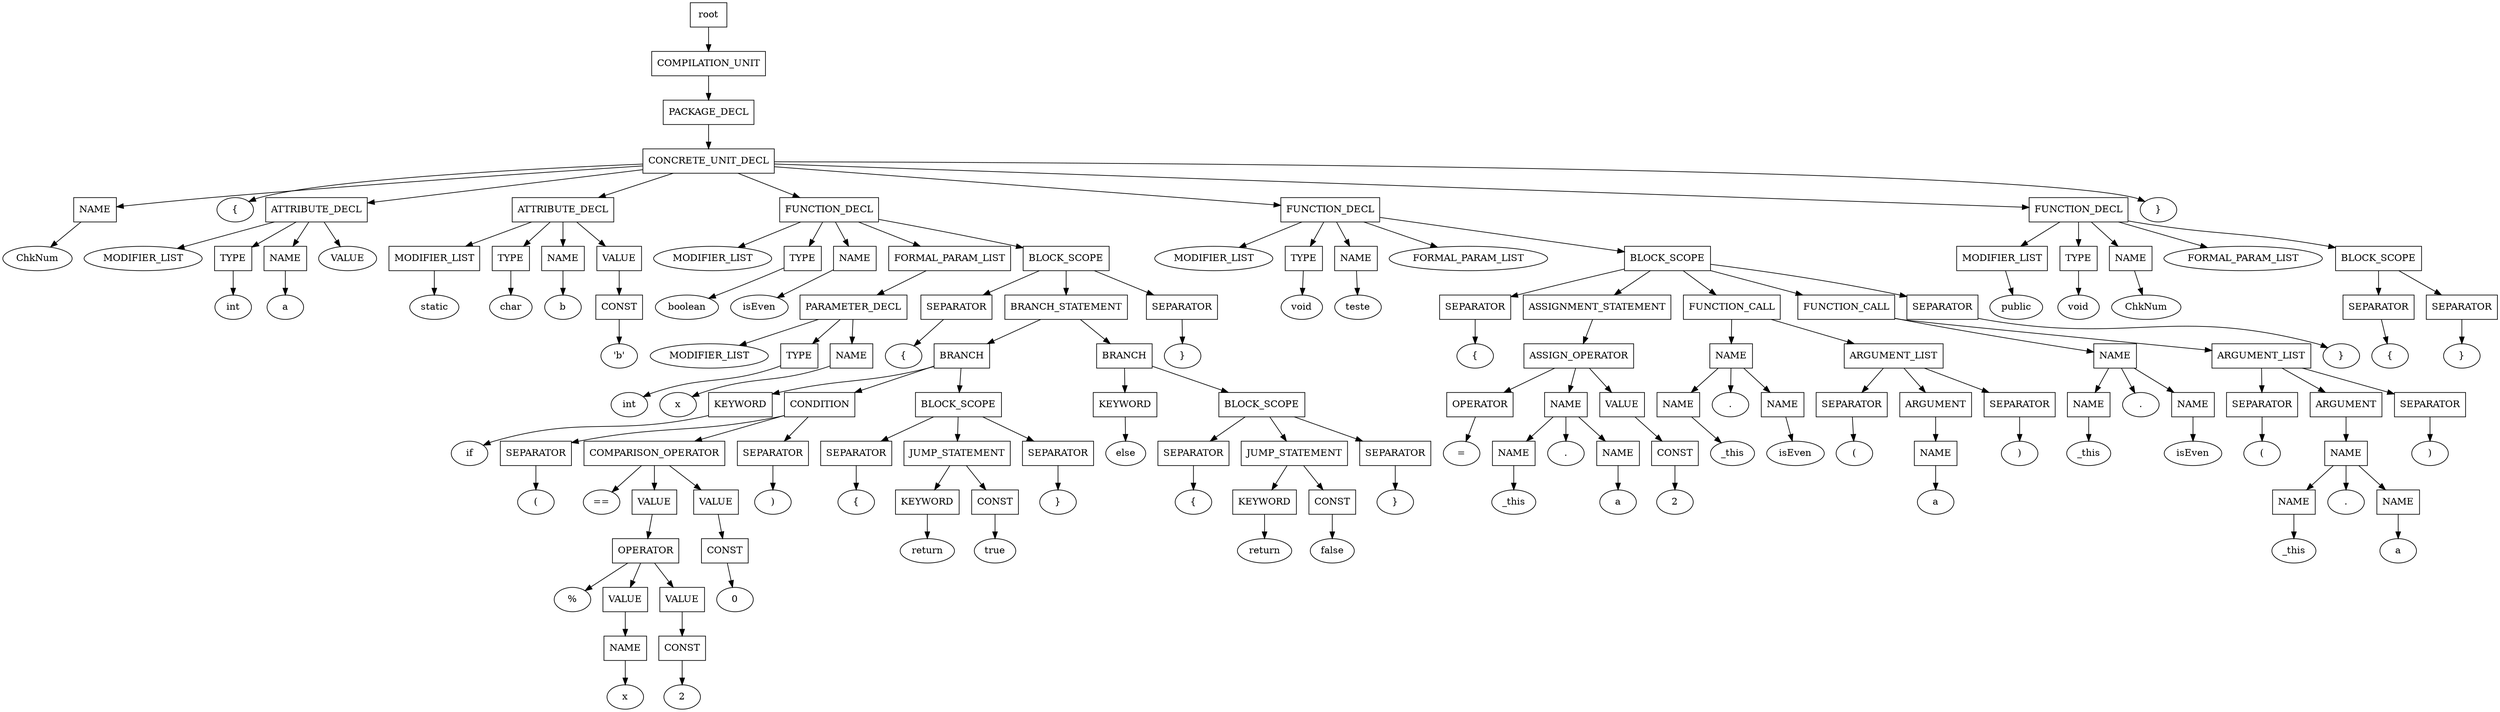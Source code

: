 digraph G {
	splines="TRUE";
	n_0 [label="root", shape="rectangle"]
	n_0 -> n_1
	n_1 [label="COMPILATION_UNIT", shape="rectangle"]
	n_1 -> n_2
	n_2 [label="PACKAGE_DECL", shape="rectangle"]
	n_2 -> n_3
	n_3 [label="CONCRETE_UNIT_DECL", shape="rectangle"]
	n_3 -> n_4
	n_4 [label="NAME", shape="rectangle"]
	n_4 -> n_12
	n_12 [label="ChkNum", shape="ellipse"]
	n_3 -> n_5
	n_5 [label="{", shape="ellipse"]
	n_3 -> n_6
	n_6 [label="ATTRIBUTE_DECL", shape="rectangle"]
	n_6 -> n_13
	n_13 [label="MODIFIER_LIST", shape="ellipse"]
	n_6 -> n_14
	n_14 [label="TYPE", shape="rectangle"]
	n_14 -> n_36
	n_36 [label="int", shape="ellipse"]
	n_6 -> n_15
	n_15 [label="NAME", shape="rectangle"]
	n_15 -> n_37
	n_37 [label="a", shape="ellipse"]
	n_6 -> n_16
	n_16 [label="VALUE", shape="ellipse"]
	n_3 -> n_7
	n_7 [label="ATTRIBUTE_DECL", shape="rectangle"]
	n_7 -> n_17
	n_17 [label="MODIFIER_LIST", shape="rectangle"]
	n_17 -> n_38
	n_38 [label="static", shape="ellipse"]
	n_7 -> n_18
	n_18 [label="TYPE", shape="rectangle"]
	n_18 -> n_39
	n_39 [label="char", shape="ellipse"]
	n_7 -> n_19
	n_19 [label="NAME", shape="rectangle"]
	n_19 -> n_40
	n_40 [label="b", shape="ellipse"]
	n_7 -> n_20
	n_20 [label="VALUE", shape="rectangle"]
	n_20 -> n_41
	n_41 [label="CONST", shape="rectangle"]
	n_41 -> n_60
	n_60 [label="'b'", shape="ellipse"]
	n_3 -> n_8
	n_8 [label="FUNCTION_DECL", shape="rectangle"]
	n_8 -> n_21
	n_21 [label="MODIFIER_LIST", shape="ellipse"]
	n_8 -> n_22
	n_22 [label="TYPE", shape="rectangle"]
	n_22 -> n_42
	n_42 [label="boolean", shape="ellipse"]
	n_8 -> n_23
	n_23 [label="NAME", shape="rectangle"]
	n_23 -> n_43
	n_43 [label="isEven", shape="ellipse"]
	n_8 -> n_24
	n_24 [label="FORMAL_PARAM_LIST", shape="rectangle"]
	n_24 -> n_44
	n_44 [label="PARAMETER_DECL", shape="rectangle"]
	n_44 -> n_61
	n_61 [label="MODIFIER_LIST", shape="ellipse"]
	n_44 -> n_62
	n_62 [label="TYPE", shape="rectangle"]
	n_62 -> n_77
	n_77 [label="int", shape="ellipse"]
	n_44 -> n_63
	n_63 [label="NAME", shape="rectangle"]
	n_63 -> n_78
	n_78 [label="x", shape="ellipse"]
	n_8 -> n_25
	n_25 [label="BLOCK_SCOPE", shape="rectangle"]
	n_25 -> n_45
	n_45 [label="SEPARATOR", shape="rectangle"]
	n_45 -> n_64
	n_64 [label="{", shape="ellipse"]
	n_25 -> n_46
	n_46 [label="BRANCH_STATEMENT", shape="rectangle"]
	n_46 -> n_65
	n_65 [label="BRANCH", shape="rectangle"]
	n_65 -> n_79
	n_79 [label="KEYWORD", shape="rectangle"]
	n_79 -> n_99
	n_99 [label="if", shape="ellipse"]
	n_65 -> n_80
	n_80 [label="CONDITION", shape="rectangle"]
	n_80 -> n_100
	n_100 [label="SEPARATOR", shape="rectangle"]
	n_100 -> n_125
	n_125 [label="(", shape="ellipse"]
	n_80 -> n_101
	n_101 [label="COMPARISON_OPERATOR", shape="rectangle"]
	n_101 -> n_126
	n_126 [label="==", shape="ellipse"]
	n_101 -> n_127
	n_127 [label="VALUE", shape="rectangle"]
	n_127 -> n_145
	n_145 [label="OPERATOR", shape="rectangle"]
	n_145 -> n_153
	n_153 [label="%", shape="ellipse"]
	n_145 -> n_154
	n_154 [label="VALUE", shape="rectangle"]
	n_154 -> n_157
	n_157 [label="NAME", shape="rectangle"]
	n_157 -> n_159
	n_159 [label="x", shape="ellipse"]
	n_145 -> n_155
	n_155 [label="VALUE", shape="rectangle"]
	n_155 -> n_158
	n_158 [label="CONST", shape="rectangle"]
	n_158 -> n_160
	n_160 [label="2", shape="ellipse"]
	n_101 -> n_128
	n_128 [label="VALUE", shape="rectangle"]
	n_128 -> n_146
	n_146 [label="CONST", shape="rectangle"]
	n_146 -> n_156
	n_156 [label="0", shape="ellipse"]
	n_80 -> n_102
	n_102 [label="SEPARATOR", shape="rectangle"]
	n_102 -> n_129
	n_129 [label=")", shape="ellipse"]
	n_65 -> n_81
	n_81 [label="BLOCK_SCOPE", shape="rectangle"]
	n_81 -> n_103
	n_103 [label="SEPARATOR", shape="rectangle"]
	n_103 -> n_130
	n_130 [label="{", shape="ellipse"]
	n_81 -> n_104
	n_104 [label="JUMP_STATEMENT", shape="rectangle"]
	n_104 -> n_131
	n_131 [label="KEYWORD", shape="rectangle"]
	n_131 -> n_147
	n_147 [label="return", shape="ellipse"]
	n_104 -> n_132
	n_132 [label="CONST", shape="rectangle"]
	n_132 -> n_148
	n_148 [label="true", shape="ellipse"]
	n_81 -> n_105
	n_105 [label="SEPARATOR", shape="rectangle"]
	n_105 -> n_133
	n_133 [label="}", shape="ellipse"]
	n_46 -> n_66
	n_66 [label="BRANCH", shape="rectangle"]
	n_66 -> n_82
	n_82 [label="KEYWORD", shape="rectangle"]
	n_82 -> n_106
	n_106 [label="else", shape="ellipse"]
	n_66 -> n_83
	n_83 [label="BLOCK_SCOPE", shape="rectangle"]
	n_83 -> n_107
	n_107 [label="SEPARATOR", shape="rectangle"]
	n_107 -> n_134
	n_134 [label="{", shape="ellipse"]
	n_83 -> n_108
	n_108 [label="JUMP_STATEMENT", shape="rectangle"]
	n_108 -> n_135
	n_135 [label="KEYWORD", shape="rectangle"]
	n_135 -> n_149
	n_149 [label="return", shape="ellipse"]
	n_108 -> n_136
	n_136 [label="CONST", shape="rectangle"]
	n_136 -> n_150
	n_150 [label="false", shape="ellipse"]
	n_83 -> n_109
	n_109 [label="SEPARATOR", shape="rectangle"]
	n_109 -> n_137
	n_137 [label="}", shape="ellipse"]
	n_25 -> n_47
	n_47 [label="SEPARATOR", shape="rectangle"]
	n_47 -> n_67
	n_67 [label="}", shape="ellipse"]
	n_3 -> n_9
	n_9 [label="FUNCTION_DECL", shape="rectangle"]
	n_9 -> n_26
	n_26 [label="MODIFIER_LIST", shape="ellipse"]
	n_9 -> n_27
	n_27 [label="TYPE", shape="rectangle"]
	n_27 -> n_48
	n_48 [label="void", shape="ellipse"]
	n_9 -> n_28
	n_28 [label="NAME", shape="rectangle"]
	n_28 -> n_49
	n_49 [label="teste", shape="ellipse"]
	n_9 -> n_29
	n_29 [label="FORMAL_PARAM_LIST", shape="ellipse"]
	n_9 -> n_30
	n_30 [label="BLOCK_SCOPE", shape="rectangle"]
	n_30 -> n_50
	n_50 [label="SEPARATOR", shape="rectangle"]
	n_50 -> n_68
	n_68 [label="{", shape="ellipse"]
	n_30 -> n_51
	n_51 [label="ASSIGNMENT_STATEMENT", shape="rectangle"]
	n_51 -> n_69
	n_69 [label="ASSIGN_OPERATOR", shape="rectangle"]
	n_69 -> n_84
	n_84 [label="OPERATOR", shape="rectangle"]
	n_84 -> n_110
	n_110 [label="=", shape="ellipse"]
	n_69 -> n_85
	n_85 [label="NAME", shape="rectangle"]
	n_85 -> n_111
	n_111 [label="NAME", shape="rectangle"]
	n_111 -> n_138
	n_138 [label="_this", shape="ellipse"]
	n_85 -> n_112
	n_112 [label=".", shape="ellipse"]
	n_85 -> n_113
	n_113 [label="NAME", shape="rectangle"]
	n_113 -> n_139
	n_139 [label="a", shape="ellipse"]
	n_69 -> n_86
	n_86 [label="VALUE", shape="rectangle"]
	n_86 -> n_114
	n_114 [label="CONST", shape="rectangle"]
	n_114 -> n_140
	n_140 [label="2", shape="ellipse"]
	n_30 -> n_52
	n_52 [label="FUNCTION_CALL", shape="rectangle"]
	n_52 -> n_70
	n_70 [label="NAME", shape="rectangle"]
	n_70 -> n_87
	n_87 [label="NAME", shape="rectangle"]
	n_87 -> n_115
	n_115 [label="_this", shape="ellipse"]
	n_70 -> n_88
	n_88 [label=".", shape="ellipse"]
	n_70 -> n_89
	n_89 [label="NAME", shape="rectangle"]
	n_89 -> n_116
	n_116 [label="isEven", shape="ellipse"]
	n_52 -> n_71
	n_71 [label="ARGUMENT_LIST", shape="rectangle"]
	n_71 -> n_90
	n_90 [label="SEPARATOR", shape="rectangle"]
	n_90 -> n_117
	n_117 [label="(", shape="ellipse"]
	n_71 -> n_91
	n_91 [label="ARGUMENT", shape="rectangle"]
	n_91 -> n_118
	n_118 [label="NAME", shape="rectangle"]
	n_118 -> n_141
	n_141 [label="a", shape="ellipse"]
	n_71 -> n_92
	n_92 [label="SEPARATOR", shape="rectangle"]
	n_92 -> n_119
	n_119 [label=")", shape="ellipse"]
	n_30 -> n_53
	n_53 [label="FUNCTION_CALL", shape="rectangle"]
	n_53 -> n_72
	n_72 [label="NAME", shape="rectangle"]
	n_72 -> n_93
	n_93 [label="NAME", shape="rectangle"]
	n_93 -> n_120
	n_120 [label="_this", shape="ellipse"]
	n_72 -> n_94
	n_94 [label=".", shape="ellipse"]
	n_72 -> n_95
	n_95 [label="NAME", shape="rectangle"]
	n_95 -> n_121
	n_121 [label="isEven", shape="ellipse"]
	n_53 -> n_73
	n_73 [label="ARGUMENT_LIST", shape="rectangle"]
	n_73 -> n_96
	n_96 [label="SEPARATOR", shape="rectangle"]
	n_96 -> n_122
	n_122 [label="(", shape="ellipse"]
	n_73 -> n_97
	n_97 [label="ARGUMENT", shape="rectangle"]
	n_97 -> n_123
	n_123 [label="NAME", shape="rectangle"]
	n_123 -> n_142
	n_142 [label="NAME", shape="rectangle"]
	n_142 -> n_151
	n_151 [label="_this", shape="ellipse"]
	n_123 -> n_143
	n_143 [label=".", shape="ellipse"]
	n_123 -> n_144
	n_144 [label="NAME", shape="rectangle"]
	n_144 -> n_152
	n_152 [label="a", shape="ellipse"]
	n_73 -> n_98
	n_98 [label="SEPARATOR", shape="rectangle"]
	n_98 -> n_124
	n_124 [label=")", shape="ellipse"]
	n_30 -> n_54
	n_54 [label="SEPARATOR", shape="rectangle"]
	n_54 -> n_74
	n_74 [label="}", shape="ellipse"]
	n_3 -> n_10
	n_10 [label="FUNCTION_DECL", shape="rectangle"]
	n_10 -> n_31
	n_31 [label="MODIFIER_LIST", shape="rectangle"]
	n_31 -> n_55
	n_55 [label="public", shape="ellipse"]
	n_10 -> n_32
	n_32 [label="TYPE", shape="rectangle"]
	n_32 -> n_56
	n_56 [label="void", shape="ellipse"]
	n_10 -> n_33
	n_33 [label="NAME", shape="rectangle"]
	n_33 -> n_57
	n_57 [label="ChkNum", shape="ellipse"]
	n_10 -> n_34
	n_34 [label="FORMAL_PARAM_LIST", shape="ellipse"]
	n_10 -> n_35
	n_35 [label="BLOCK_SCOPE", shape="rectangle"]
	n_35 -> n_58
	n_58 [label="SEPARATOR", shape="rectangle"]
	n_58 -> n_75
	n_75 [label="{", shape="ellipse"]
	n_35 -> n_59
	n_59 [label="SEPARATOR", shape="rectangle"]
	n_59 -> n_76
	n_76 [label="}", shape="ellipse"]
	n_3 -> n_11
	n_11 [label="}", shape="ellipse"]
}